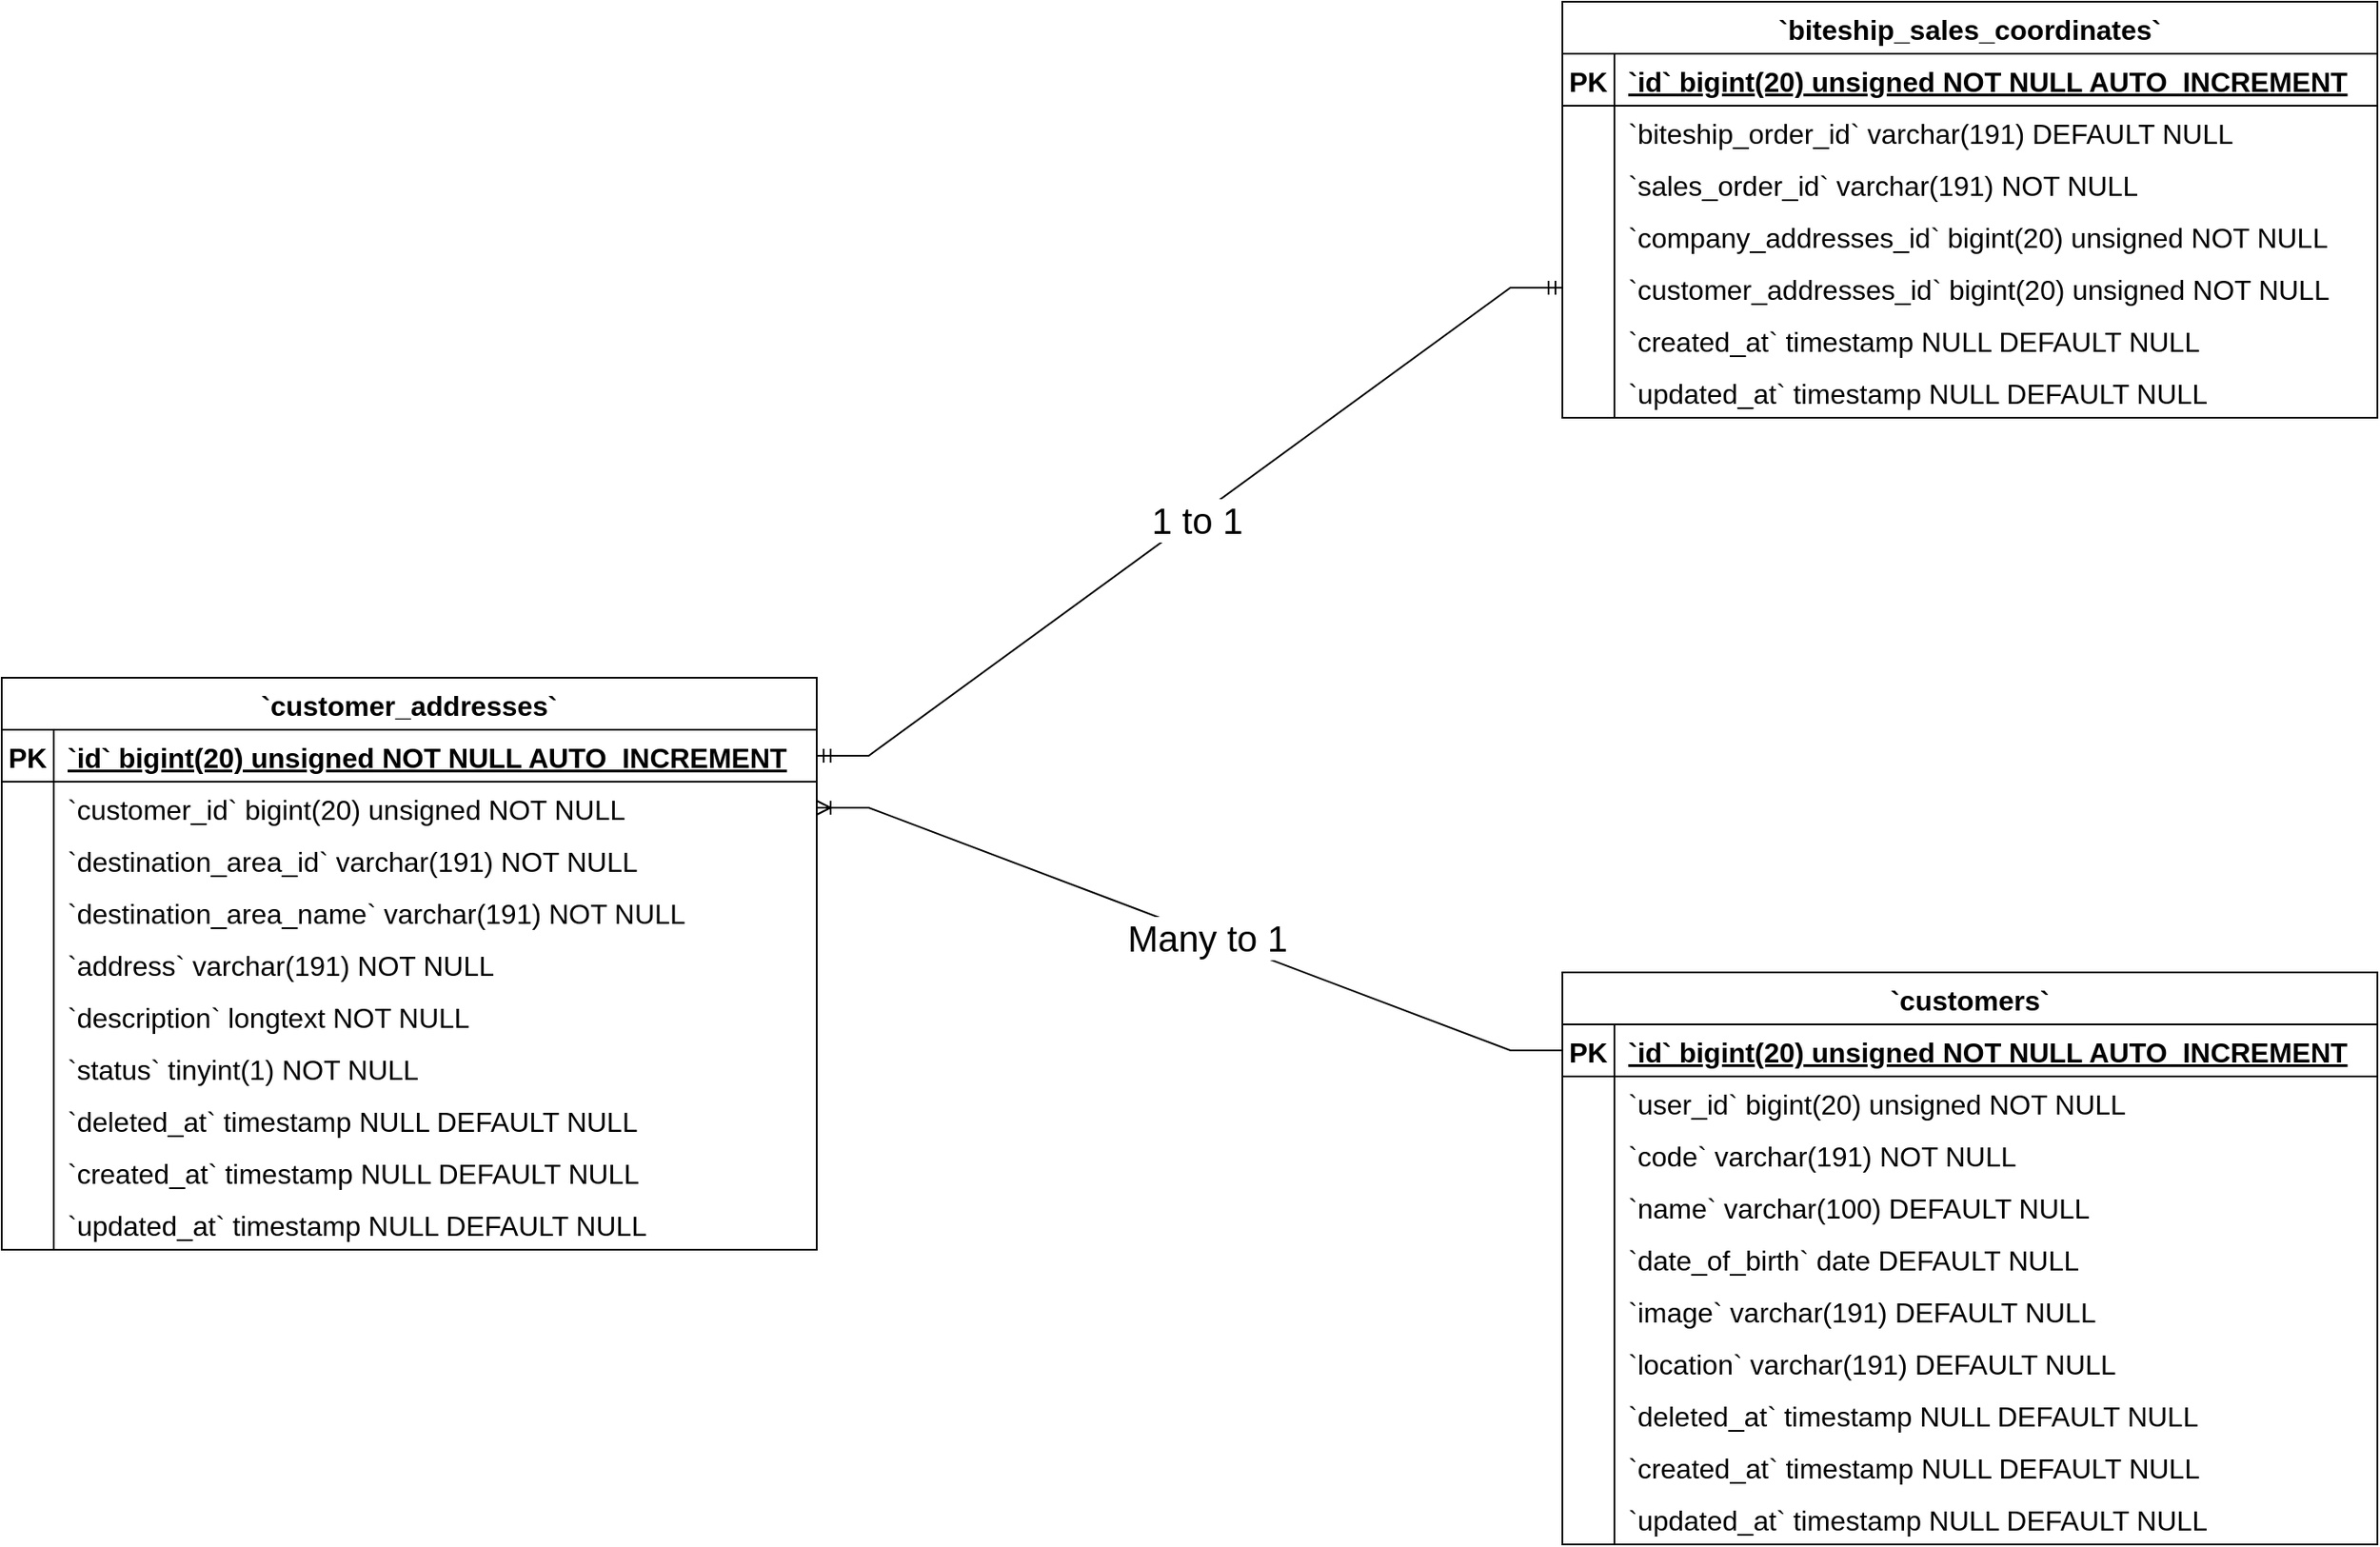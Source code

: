 <mxfile version="24.2.8" type="github">
  <diagram name="Page-1" id="22zRPMOEXX0iuUjGjvLW">
    <mxGraphModel dx="2173" dy="687" grid="1" gridSize="10" guides="1" tooltips="1" connect="1" arrows="1" fold="1" page="1" pageScale="1" pageWidth="850" pageHeight="1100" math="0" shadow="0">
      <root>
        <mxCell id="0" />
        <mxCell id="1" parent="0" />
        <mxCell id="0Cscgx9Dyn90iRoo5r6q-1" value="`customer_addresses`" style="shape=table;startSize=30;container=1;collapsible=1;childLayout=tableLayout;fixedRows=1;rowLines=0;fontStyle=1;align=center;resizeLast=1;fontSize=16;" parent="1" vertex="1">
          <mxGeometry x="-650" y="510" width="470" height="330" as="geometry" />
        </mxCell>
        <mxCell id="0Cscgx9Dyn90iRoo5r6q-2" value="" style="shape=tableRow;horizontal=0;startSize=0;swimlaneHead=0;swimlaneBody=0;fillColor=none;collapsible=0;dropTarget=0;points=[[0,0.5],[1,0.5]];portConstraint=eastwest;strokeColor=inherit;top=0;left=0;right=0;bottom=1;fontSize=16;" parent="0Cscgx9Dyn90iRoo5r6q-1" vertex="1">
          <mxGeometry y="30" width="470" height="30" as="geometry" />
        </mxCell>
        <mxCell id="0Cscgx9Dyn90iRoo5r6q-3" value="PK" style="shape=partialRectangle;overflow=hidden;connectable=0;fillColor=none;strokeColor=inherit;top=0;left=0;bottom=0;right=0;fontStyle=1;fontSize=16;" parent="0Cscgx9Dyn90iRoo5r6q-2" vertex="1">
          <mxGeometry width="30" height="30" as="geometry">
            <mxRectangle width="30" height="30" as="alternateBounds" />
          </mxGeometry>
        </mxCell>
        <mxCell id="0Cscgx9Dyn90iRoo5r6q-4" value="`id` bigint(20) unsigned NOT NULL AUTO_INCREMENT" style="shape=partialRectangle;overflow=hidden;connectable=0;fillColor=none;align=left;strokeColor=inherit;top=0;left=0;bottom=0;right=0;spacingLeft=6;fontStyle=5;fontSize=16;" parent="0Cscgx9Dyn90iRoo5r6q-2" vertex="1">
          <mxGeometry x="30" width="440" height="30" as="geometry">
            <mxRectangle width="440" height="30" as="alternateBounds" />
          </mxGeometry>
        </mxCell>
        <mxCell id="0Cscgx9Dyn90iRoo5r6q-5" value="" style="shape=tableRow;horizontal=0;startSize=0;swimlaneHead=0;swimlaneBody=0;fillColor=none;collapsible=0;dropTarget=0;points=[[0,0.5],[1,0.5]];portConstraint=eastwest;strokeColor=inherit;top=0;left=0;right=0;bottom=0;fontSize=16;" parent="0Cscgx9Dyn90iRoo5r6q-1" vertex="1">
          <mxGeometry y="60" width="470" height="30" as="geometry" />
        </mxCell>
        <mxCell id="0Cscgx9Dyn90iRoo5r6q-6" value="" style="shape=partialRectangle;overflow=hidden;connectable=0;fillColor=none;strokeColor=inherit;top=0;left=0;bottom=0;right=0;fontSize=16;" parent="0Cscgx9Dyn90iRoo5r6q-5" vertex="1">
          <mxGeometry width="30" height="30" as="geometry">
            <mxRectangle width="30" height="30" as="alternateBounds" />
          </mxGeometry>
        </mxCell>
        <mxCell id="0Cscgx9Dyn90iRoo5r6q-7" value="`customer_id` bigint(20) unsigned NOT NULL" style="shape=partialRectangle;overflow=hidden;connectable=0;fillColor=none;align=left;strokeColor=inherit;top=0;left=0;bottom=0;right=0;spacingLeft=6;fontSize=16;" parent="0Cscgx9Dyn90iRoo5r6q-5" vertex="1">
          <mxGeometry x="30" width="440" height="30" as="geometry">
            <mxRectangle width="440" height="30" as="alternateBounds" />
          </mxGeometry>
        </mxCell>
        <mxCell id="0Cscgx9Dyn90iRoo5r6q-8" value="" style="shape=tableRow;horizontal=0;startSize=0;swimlaneHead=0;swimlaneBody=0;fillColor=none;collapsible=0;dropTarget=0;points=[[0,0.5],[1,0.5]];portConstraint=eastwest;strokeColor=inherit;top=0;left=0;right=0;bottom=0;fontSize=16;" parent="0Cscgx9Dyn90iRoo5r6q-1" vertex="1">
          <mxGeometry y="90" width="470" height="30" as="geometry" />
        </mxCell>
        <mxCell id="0Cscgx9Dyn90iRoo5r6q-9" value="" style="shape=partialRectangle;overflow=hidden;connectable=0;fillColor=none;strokeColor=inherit;top=0;left=0;bottom=0;right=0;fontSize=16;" parent="0Cscgx9Dyn90iRoo5r6q-8" vertex="1">
          <mxGeometry width="30" height="30" as="geometry">
            <mxRectangle width="30" height="30" as="alternateBounds" />
          </mxGeometry>
        </mxCell>
        <mxCell id="0Cscgx9Dyn90iRoo5r6q-10" value="`destination_area_id` varchar(191) NOT NULL" style="shape=partialRectangle;overflow=hidden;connectable=0;fillColor=none;align=left;strokeColor=inherit;top=0;left=0;bottom=0;right=0;spacingLeft=6;fontSize=16;" parent="0Cscgx9Dyn90iRoo5r6q-8" vertex="1">
          <mxGeometry x="30" width="440" height="30" as="geometry">
            <mxRectangle width="440" height="30" as="alternateBounds" />
          </mxGeometry>
        </mxCell>
        <mxCell id="0Cscgx9Dyn90iRoo5r6q-11" value="" style="shape=tableRow;horizontal=0;startSize=0;swimlaneHead=0;swimlaneBody=0;fillColor=none;collapsible=0;dropTarget=0;points=[[0,0.5],[1,0.5]];portConstraint=eastwest;strokeColor=inherit;top=0;left=0;right=0;bottom=0;fontSize=16;" parent="0Cscgx9Dyn90iRoo5r6q-1" vertex="1">
          <mxGeometry y="120" width="470" height="30" as="geometry" />
        </mxCell>
        <mxCell id="0Cscgx9Dyn90iRoo5r6q-12" value="" style="shape=partialRectangle;overflow=hidden;connectable=0;fillColor=none;strokeColor=inherit;top=0;left=0;bottom=0;right=0;fontSize=16;" parent="0Cscgx9Dyn90iRoo5r6q-11" vertex="1">
          <mxGeometry width="30" height="30" as="geometry">
            <mxRectangle width="30" height="30" as="alternateBounds" />
          </mxGeometry>
        </mxCell>
        <mxCell id="0Cscgx9Dyn90iRoo5r6q-13" value="`destination_area_name` varchar(191) NOT NULL" style="shape=partialRectangle;overflow=hidden;connectable=0;fillColor=none;align=left;strokeColor=inherit;top=0;left=0;bottom=0;right=0;spacingLeft=6;fontSize=16;" parent="0Cscgx9Dyn90iRoo5r6q-11" vertex="1">
          <mxGeometry x="30" width="440" height="30" as="geometry">
            <mxRectangle width="440" height="30" as="alternateBounds" />
          </mxGeometry>
        </mxCell>
        <mxCell id="0Cscgx9Dyn90iRoo5r6q-14" value="" style="shape=tableRow;horizontal=0;startSize=0;swimlaneHead=0;swimlaneBody=0;fillColor=none;collapsible=0;dropTarget=0;points=[[0,0.5],[1,0.5]];portConstraint=eastwest;strokeColor=inherit;top=0;left=0;right=0;bottom=0;fontSize=16;" parent="0Cscgx9Dyn90iRoo5r6q-1" vertex="1">
          <mxGeometry y="150" width="470" height="30" as="geometry" />
        </mxCell>
        <mxCell id="0Cscgx9Dyn90iRoo5r6q-15" value="" style="shape=partialRectangle;overflow=hidden;connectable=0;fillColor=none;strokeColor=inherit;top=0;left=0;bottom=0;right=0;fontSize=16;" parent="0Cscgx9Dyn90iRoo5r6q-14" vertex="1">
          <mxGeometry width="30" height="30" as="geometry">
            <mxRectangle width="30" height="30" as="alternateBounds" />
          </mxGeometry>
        </mxCell>
        <mxCell id="0Cscgx9Dyn90iRoo5r6q-16" value="`address` varchar(191) NOT NULL" style="shape=partialRectangle;overflow=hidden;connectable=0;fillColor=none;align=left;strokeColor=inherit;top=0;left=0;bottom=0;right=0;spacingLeft=6;fontSize=16;" parent="0Cscgx9Dyn90iRoo5r6q-14" vertex="1">
          <mxGeometry x="30" width="440" height="30" as="geometry">
            <mxRectangle width="440" height="30" as="alternateBounds" />
          </mxGeometry>
        </mxCell>
        <mxCell id="0Cscgx9Dyn90iRoo5r6q-17" value="" style="shape=tableRow;horizontal=0;startSize=0;swimlaneHead=0;swimlaneBody=0;fillColor=none;collapsible=0;dropTarget=0;points=[[0,0.5],[1,0.5]];portConstraint=eastwest;strokeColor=inherit;top=0;left=0;right=0;bottom=0;fontSize=16;" parent="0Cscgx9Dyn90iRoo5r6q-1" vertex="1">
          <mxGeometry y="180" width="470" height="30" as="geometry" />
        </mxCell>
        <mxCell id="0Cscgx9Dyn90iRoo5r6q-18" value="" style="shape=partialRectangle;overflow=hidden;connectable=0;fillColor=none;strokeColor=inherit;top=0;left=0;bottom=0;right=0;fontSize=16;" parent="0Cscgx9Dyn90iRoo5r6q-17" vertex="1">
          <mxGeometry width="30" height="30" as="geometry">
            <mxRectangle width="30" height="30" as="alternateBounds" />
          </mxGeometry>
        </mxCell>
        <mxCell id="0Cscgx9Dyn90iRoo5r6q-19" value="`description` longtext NOT NULL" style="shape=partialRectangle;overflow=hidden;connectable=0;fillColor=none;align=left;strokeColor=inherit;top=0;left=0;bottom=0;right=0;spacingLeft=6;fontSize=16;" parent="0Cscgx9Dyn90iRoo5r6q-17" vertex="1">
          <mxGeometry x="30" width="440" height="30" as="geometry">
            <mxRectangle width="440" height="30" as="alternateBounds" />
          </mxGeometry>
        </mxCell>
        <mxCell id="0Cscgx9Dyn90iRoo5r6q-20" value="" style="shape=tableRow;horizontal=0;startSize=0;swimlaneHead=0;swimlaneBody=0;fillColor=none;collapsible=0;dropTarget=0;points=[[0,0.5],[1,0.5]];portConstraint=eastwest;strokeColor=inherit;top=0;left=0;right=0;bottom=0;fontSize=16;" parent="0Cscgx9Dyn90iRoo5r6q-1" vertex="1">
          <mxGeometry y="210" width="470" height="30" as="geometry" />
        </mxCell>
        <mxCell id="0Cscgx9Dyn90iRoo5r6q-21" value="" style="shape=partialRectangle;overflow=hidden;connectable=0;fillColor=none;strokeColor=inherit;top=0;left=0;bottom=0;right=0;fontSize=16;" parent="0Cscgx9Dyn90iRoo5r6q-20" vertex="1">
          <mxGeometry width="30" height="30" as="geometry">
            <mxRectangle width="30" height="30" as="alternateBounds" />
          </mxGeometry>
        </mxCell>
        <mxCell id="0Cscgx9Dyn90iRoo5r6q-22" value="`status` tinyint(1) NOT NULL" style="shape=partialRectangle;overflow=hidden;connectable=0;fillColor=none;align=left;strokeColor=inherit;top=0;left=0;bottom=0;right=0;spacingLeft=6;fontSize=16;" parent="0Cscgx9Dyn90iRoo5r6q-20" vertex="1">
          <mxGeometry x="30" width="440" height="30" as="geometry">
            <mxRectangle width="440" height="30" as="alternateBounds" />
          </mxGeometry>
        </mxCell>
        <mxCell id="0Cscgx9Dyn90iRoo5r6q-23" value="" style="shape=tableRow;horizontal=0;startSize=0;swimlaneHead=0;swimlaneBody=0;fillColor=none;collapsible=0;dropTarget=0;points=[[0,0.5],[1,0.5]];portConstraint=eastwest;strokeColor=inherit;top=0;left=0;right=0;bottom=0;fontSize=16;" parent="0Cscgx9Dyn90iRoo5r6q-1" vertex="1">
          <mxGeometry y="240" width="470" height="30" as="geometry" />
        </mxCell>
        <mxCell id="0Cscgx9Dyn90iRoo5r6q-24" value="" style="shape=partialRectangle;overflow=hidden;connectable=0;fillColor=none;strokeColor=inherit;top=0;left=0;bottom=0;right=0;fontSize=16;" parent="0Cscgx9Dyn90iRoo5r6q-23" vertex="1">
          <mxGeometry width="30" height="30" as="geometry">
            <mxRectangle width="30" height="30" as="alternateBounds" />
          </mxGeometry>
        </mxCell>
        <mxCell id="0Cscgx9Dyn90iRoo5r6q-25" value="`deleted_at` timestamp NULL DEFAULT NULL" style="shape=partialRectangle;overflow=hidden;connectable=0;fillColor=none;align=left;strokeColor=inherit;top=0;left=0;bottom=0;right=0;spacingLeft=6;fontSize=16;" parent="0Cscgx9Dyn90iRoo5r6q-23" vertex="1">
          <mxGeometry x="30" width="440" height="30" as="geometry">
            <mxRectangle width="440" height="30" as="alternateBounds" />
          </mxGeometry>
        </mxCell>
        <mxCell id="0Cscgx9Dyn90iRoo5r6q-26" value="" style="shape=tableRow;horizontal=0;startSize=0;swimlaneHead=0;swimlaneBody=0;fillColor=none;collapsible=0;dropTarget=0;points=[[0,0.5],[1,0.5]];portConstraint=eastwest;strokeColor=inherit;top=0;left=0;right=0;bottom=0;fontSize=16;" parent="0Cscgx9Dyn90iRoo5r6q-1" vertex="1">
          <mxGeometry y="270" width="470" height="30" as="geometry" />
        </mxCell>
        <mxCell id="0Cscgx9Dyn90iRoo5r6q-27" value="" style="shape=partialRectangle;overflow=hidden;connectable=0;fillColor=none;strokeColor=inherit;top=0;left=0;bottom=0;right=0;fontSize=16;" parent="0Cscgx9Dyn90iRoo5r6q-26" vertex="1">
          <mxGeometry width="30" height="30" as="geometry">
            <mxRectangle width="30" height="30" as="alternateBounds" />
          </mxGeometry>
        </mxCell>
        <mxCell id="0Cscgx9Dyn90iRoo5r6q-28" value="`created_at` timestamp NULL DEFAULT NULL" style="shape=partialRectangle;overflow=hidden;connectable=0;fillColor=none;align=left;strokeColor=inherit;top=0;left=0;bottom=0;right=0;spacingLeft=6;fontSize=16;" parent="0Cscgx9Dyn90iRoo5r6q-26" vertex="1">
          <mxGeometry x="30" width="440" height="30" as="geometry">
            <mxRectangle width="440" height="30" as="alternateBounds" />
          </mxGeometry>
        </mxCell>
        <mxCell id="0Cscgx9Dyn90iRoo5r6q-29" value="" style="shape=tableRow;horizontal=0;startSize=0;swimlaneHead=0;swimlaneBody=0;fillColor=none;collapsible=0;dropTarget=0;points=[[0,0.5],[1,0.5]];portConstraint=eastwest;strokeColor=inherit;top=0;left=0;right=0;bottom=0;fontSize=16;" parent="0Cscgx9Dyn90iRoo5r6q-1" vertex="1">
          <mxGeometry y="300" width="470" height="30" as="geometry" />
        </mxCell>
        <mxCell id="0Cscgx9Dyn90iRoo5r6q-30" value="" style="shape=partialRectangle;overflow=hidden;connectable=0;fillColor=none;strokeColor=inherit;top=0;left=0;bottom=0;right=0;fontSize=16;" parent="0Cscgx9Dyn90iRoo5r6q-29" vertex="1">
          <mxGeometry width="30" height="30" as="geometry">
            <mxRectangle width="30" height="30" as="alternateBounds" />
          </mxGeometry>
        </mxCell>
        <mxCell id="0Cscgx9Dyn90iRoo5r6q-31" value="`updated_at` timestamp NULL DEFAULT NULL" style="shape=partialRectangle;overflow=hidden;connectable=0;fillColor=none;align=left;strokeColor=inherit;top=0;left=0;bottom=0;right=0;spacingLeft=6;fontSize=16;" parent="0Cscgx9Dyn90iRoo5r6q-29" vertex="1">
          <mxGeometry x="30" width="440" height="30" as="geometry">
            <mxRectangle width="440" height="30" as="alternateBounds" />
          </mxGeometry>
        </mxCell>
        <mxCell id="0Cscgx9Dyn90iRoo5r6q-38" value="`customers`" style="shape=table;startSize=30;container=1;collapsible=1;childLayout=tableLayout;fixedRows=1;rowLines=0;fontStyle=1;align=center;resizeLast=1;fontSize=16;" parent="1" vertex="1">
          <mxGeometry x="250" y="680" width="470" height="330" as="geometry" />
        </mxCell>
        <mxCell id="0Cscgx9Dyn90iRoo5r6q-39" value="" style="shape=tableRow;horizontal=0;startSize=0;swimlaneHead=0;swimlaneBody=0;fillColor=none;collapsible=0;dropTarget=0;points=[[0,0.5],[1,0.5]];portConstraint=eastwest;strokeColor=inherit;top=0;left=0;right=0;bottom=1;fontSize=16;" parent="0Cscgx9Dyn90iRoo5r6q-38" vertex="1">
          <mxGeometry y="30" width="470" height="30" as="geometry" />
        </mxCell>
        <mxCell id="0Cscgx9Dyn90iRoo5r6q-40" value="PK" style="shape=partialRectangle;overflow=hidden;connectable=0;fillColor=none;strokeColor=inherit;top=0;left=0;bottom=0;right=0;fontStyle=1;fontSize=16;" parent="0Cscgx9Dyn90iRoo5r6q-39" vertex="1">
          <mxGeometry width="30" height="30" as="geometry">
            <mxRectangle width="30" height="30" as="alternateBounds" />
          </mxGeometry>
        </mxCell>
        <mxCell id="0Cscgx9Dyn90iRoo5r6q-41" value="`id` bigint(20) unsigned NOT NULL AUTO_INCREMENT" style="shape=partialRectangle;overflow=hidden;connectable=0;fillColor=none;align=left;strokeColor=inherit;top=0;left=0;bottom=0;right=0;spacingLeft=6;fontStyle=5;fontSize=16;" parent="0Cscgx9Dyn90iRoo5r6q-39" vertex="1">
          <mxGeometry x="30" width="440" height="30" as="geometry">
            <mxRectangle width="440" height="30" as="alternateBounds" />
          </mxGeometry>
        </mxCell>
        <mxCell id="0Cscgx9Dyn90iRoo5r6q-42" value="" style="shape=tableRow;horizontal=0;startSize=0;swimlaneHead=0;swimlaneBody=0;fillColor=none;collapsible=0;dropTarget=0;points=[[0,0.5],[1,0.5]];portConstraint=eastwest;strokeColor=inherit;top=0;left=0;right=0;bottom=0;fontSize=16;" parent="0Cscgx9Dyn90iRoo5r6q-38" vertex="1">
          <mxGeometry y="60" width="470" height="30" as="geometry" />
        </mxCell>
        <mxCell id="0Cscgx9Dyn90iRoo5r6q-43" value="" style="shape=partialRectangle;overflow=hidden;connectable=0;fillColor=none;strokeColor=inherit;top=0;left=0;bottom=0;right=0;fontSize=16;" parent="0Cscgx9Dyn90iRoo5r6q-42" vertex="1">
          <mxGeometry width="30" height="30" as="geometry">
            <mxRectangle width="30" height="30" as="alternateBounds" />
          </mxGeometry>
        </mxCell>
        <mxCell id="0Cscgx9Dyn90iRoo5r6q-44" value="`user_id` bigint(20) unsigned NOT NULL" style="shape=partialRectangle;overflow=hidden;connectable=0;fillColor=none;align=left;strokeColor=inherit;top=0;left=0;bottom=0;right=0;spacingLeft=6;fontSize=16;" parent="0Cscgx9Dyn90iRoo5r6q-42" vertex="1">
          <mxGeometry x="30" width="440" height="30" as="geometry">
            <mxRectangle width="440" height="30" as="alternateBounds" />
          </mxGeometry>
        </mxCell>
        <mxCell id="0Cscgx9Dyn90iRoo5r6q-45" value="" style="shape=tableRow;horizontal=0;startSize=0;swimlaneHead=0;swimlaneBody=0;fillColor=none;collapsible=0;dropTarget=0;points=[[0,0.5],[1,0.5]];portConstraint=eastwest;strokeColor=inherit;top=0;left=0;right=0;bottom=0;fontSize=16;" parent="0Cscgx9Dyn90iRoo5r6q-38" vertex="1">
          <mxGeometry y="90" width="470" height="30" as="geometry" />
        </mxCell>
        <mxCell id="0Cscgx9Dyn90iRoo5r6q-46" value="" style="shape=partialRectangle;overflow=hidden;connectable=0;fillColor=none;strokeColor=inherit;top=0;left=0;bottom=0;right=0;fontSize=16;" parent="0Cscgx9Dyn90iRoo5r6q-45" vertex="1">
          <mxGeometry width="30" height="30" as="geometry">
            <mxRectangle width="30" height="30" as="alternateBounds" />
          </mxGeometry>
        </mxCell>
        <mxCell id="0Cscgx9Dyn90iRoo5r6q-47" value="`code` varchar(191) NOT NULL" style="shape=partialRectangle;overflow=hidden;connectable=0;fillColor=none;align=left;strokeColor=inherit;top=0;left=0;bottom=0;right=0;spacingLeft=6;fontSize=16;" parent="0Cscgx9Dyn90iRoo5r6q-45" vertex="1">
          <mxGeometry x="30" width="440" height="30" as="geometry">
            <mxRectangle width="440" height="30" as="alternateBounds" />
          </mxGeometry>
        </mxCell>
        <mxCell id="0Cscgx9Dyn90iRoo5r6q-48" value="" style="shape=tableRow;horizontal=0;startSize=0;swimlaneHead=0;swimlaneBody=0;fillColor=none;collapsible=0;dropTarget=0;points=[[0,0.5],[1,0.5]];portConstraint=eastwest;strokeColor=inherit;top=0;left=0;right=0;bottom=0;fontSize=16;" parent="0Cscgx9Dyn90iRoo5r6q-38" vertex="1">
          <mxGeometry y="120" width="470" height="30" as="geometry" />
        </mxCell>
        <mxCell id="0Cscgx9Dyn90iRoo5r6q-49" value="" style="shape=partialRectangle;overflow=hidden;connectable=0;fillColor=none;strokeColor=inherit;top=0;left=0;bottom=0;right=0;fontSize=16;" parent="0Cscgx9Dyn90iRoo5r6q-48" vertex="1">
          <mxGeometry width="30" height="30" as="geometry">
            <mxRectangle width="30" height="30" as="alternateBounds" />
          </mxGeometry>
        </mxCell>
        <mxCell id="0Cscgx9Dyn90iRoo5r6q-50" value="`name` varchar(100) DEFAULT NULL" style="shape=partialRectangle;overflow=hidden;connectable=0;fillColor=none;align=left;strokeColor=inherit;top=0;left=0;bottom=0;right=0;spacingLeft=6;fontSize=16;" parent="0Cscgx9Dyn90iRoo5r6q-48" vertex="1">
          <mxGeometry x="30" width="440" height="30" as="geometry">
            <mxRectangle width="440" height="30" as="alternateBounds" />
          </mxGeometry>
        </mxCell>
        <mxCell id="0Cscgx9Dyn90iRoo5r6q-51" value="" style="shape=tableRow;horizontal=0;startSize=0;swimlaneHead=0;swimlaneBody=0;fillColor=none;collapsible=0;dropTarget=0;points=[[0,0.5],[1,0.5]];portConstraint=eastwest;strokeColor=inherit;top=0;left=0;right=0;bottom=0;fontSize=16;" parent="0Cscgx9Dyn90iRoo5r6q-38" vertex="1">
          <mxGeometry y="150" width="470" height="30" as="geometry" />
        </mxCell>
        <mxCell id="0Cscgx9Dyn90iRoo5r6q-52" value="" style="shape=partialRectangle;overflow=hidden;connectable=0;fillColor=none;strokeColor=inherit;top=0;left=0;bottom=0;right=0;fontSize=16;" parent="0Cscgx9Dyn90iRoo5r6q-51" vertex="1">
          <mxGeometry width="30" height="30" as="geometry">
            <mxRectangle width="30" height="30" as="alternateBounds" />
          </mxGeometry>
        </mxCell>
        <mxCell id="0Cscgx9Dyn90iRoo5r6q-53" value="`date_of_birth` date DEFAULT NULL" style="shape=partialRectangle;overflow=hidden;connectable=0;fillColor=none;align=left;strokeColor=inherit;top=0;left=0;bottom=0;right=0;spacingLeft=6;fontSize=16;" parent="0Cscgx9Dyn90iRoo5r6q-51" vertex="1">
          <mxGeometry x="30" width="440" height="30" as="geometry">
            <mxRectangle width="440" height="30" as="alternateBounds" />
          </mxGeometry>
        </mxCell>
        <mxCell id="0Cscgx9Dyn90iRoo5r6q-54" value="" style="shape=tableRow;horizontal=0;startSize=0;swimlaneHead=0;swimlaneBody=0;fillColor=none;collapsible=0;dropTarget=0;points=[[0,0.5],[1,0.5]];portConstraint=eastwest;strokeColor=inherit;top=0;left=0;right=0;bottom=0;fontSize=16;" parent="0Cscgx9Dyn90iRoo5r6q-38" vertex="1">
          <mxGeometry y="180" width="470" height="30" as="geometry" />
        </mxCell>
        <mxCell id="0Cscgx9Dyn90iRoo5r6q-55" value="" style="shape=partialRectangle;overflow=hidden;connectable=0;fillColor=none;strokeColor=inherit;top=0;left=0;bottom=0;right=0;fontSize=16;" parent="0Cscgx9Dyn90iRoo5r6q-54" vertex="1">
          <mxGeometry width="30" height="30" as="geometry">
            <mxRectangle width="30" height="30" as="alternateBounds" />
          </mxGeometry>
        </mxCell>
        <mxCell id="0Cscgx9Dyn90iRoo5r6q-56" value="`image` varchar(191) DEFAULT NULL" style="shape=partialRectangle;overflow=hidden;connectable=0;fillColor=none;align=left;strokeColor=inherit;top=0;left=0;bottom=0;right=0;spacingLeft=6;fontSize=16;" parent="0Cscgx9Dyn90iRoo5r6q-54" vertex="1">
          <mxGeometry x="30" width="440" height="30" as="geometry">
            <mxRectangle width="440" height="30" as="alternateBounds" />
          </mxGeometry>
        </mxCell>
        <mxCell id="0Cscgx9Dyn90iRoo5r6q-57" value="" style="shape=tableRow;horizontal=0;startSize=0;swimlaneHead=0;swimlaneBody=0;fillColor=none;collapsible=0;dropTarget=0;points=[[0,0.5],[1,0.5]];portConstraint=eastwest;strokeColor=inherit;top=0;left=0;right=0;bottom=0;fontSize=16;" parent="0Cscgx9Dyn90iRoo5r6q-38" vertex="1">
          <mxGeometry y="210" width="470" height="30" as="geometry" />
        </mxCell>
        <mxCell id="0Cscgx9Dyn90iRoo5r6q-58" value="" style="shape=partialRectangle;overflow=hidden;connectable=0;fillColor=none;strokeColor=inherit;top=0;left=0;bottom=0;right=0;fontSize=16;" parent="0Cscgx9Dyn90iRoo5r6q-57" vertex="1">
          <mxGeometry width="30" height="30" as="geometry">
            <mxRectangle width="30" height="30" as="alternateBounds" />
          </mxGeometry>
        </mxCell>
        <mxCell id="0Cscgx9Dyn90iRoo5r6q-59" value="`location` varchar(191) DEFAULT NULL" style="shape=partialRectangle;overflow=hidden;connectable=0;fillColor=none;align=left;strokeColor=inherit;top=0;left=0;bottom=0;right=0;spacingLeft=6;fontSize=16;" parent="0Cscgx9Dyn90iRoo5r6q-57" vertex="1">
          <mxGeometry x="30" width="440" height="30" as="geometry">
            <mxRectangle width="440" height="30" as="alternateBounds" />
          </mxGeometry>
        </mxCell>
        <mxCell id="0Cscgx9Dyn90iRoo5r6q-60" value="" style="shape=tableRow;horizontal=0;startSize=0;swimlaneHead=0;swimlaneBody=0;fillColor=none;collapsible=0;dropTarget=0;points=[[0,0.5],[1,0.5]];portConstraint=eastwest;strokeColor=inherit;top=0;left=0;right=0;bottom=0;fontSize=16;" parent="0Cscgx9Dyn90iRoo5r6q-38" vertex="1">
          <mxGeometry y="240" width="470" height="30" as="geometry" />
        </mxCell>
        <mxCell id="0Cscgx9Dyn90iRoo5r6q-61" value="" style="shape=partialRectangle;overflow=hidden;connectable=0;fillColor=none;strokeColor=inherit;top=0;left=0;bottom=0;right=0;fontSize=16;" parent="0Cscgx9Dyn90iRoo5r6q-60" vertex="1">
          <mxGeometry width="30" height="30" as="geometry">
            <mxRectangle width="30" height="30" as="alternateBounds" />
          </mxGeometry>
        </mxCell>
        <mxCell id="0Cscgx9Dyn90iRoo5r6q-62" value="`deleted_at` timestamp NULL DEFAULT NULL" style="shape=partialRectangle;overflow=hidden;connectable=0;fillColor=none;align=left;strokeColor=inherit;top=0;left=0;bottom=0;right=0;spacingLeft=6;fontSize=16;" parent="0Cscgx9Dyn90iRoo5r6q-60" vertex="1">
          <mxGeometry x="30" width="440" height="30" as="geometry">
            <mxRectangle width="440" height="30" as="alternateBounds" />
          </mxGeometry>
        </mxCell>
        <mxCell id="0Cscgx9Dyn90iRoo5r6q-63" value="" style="shape=tableRow;horizontal=0;startSize=0;swimlaneHead=0;swimlaneBody=0;fillColor=none;collapsible=0;dropTarget=0;points=[[0,0.5],[1,0.5]];portConstraint=eastwest;strokeColor=inherit;top=0;left=0;right=0;bottom=0;fontSize=16;" parent="0Cscgx9Dyn90iRoo5r6q-38" vertex="1">
          <mxGeometry y="270" width="470" height="30" as="geometry" />
        </mxCell>
        <mxCell id="0Cscgx9Dyn90iRoo5r6q-64" value="" style="shape=partialRectangle;overflow=hidden;connectable=0;fillColor=none;strokeColor=inherit;top=0;left=0;bottom=0;right=0;fontSize=16;" parent="0Cscgx9Dyn90iRoo5r6q-63" vertex="1">
          <mxGeometry width="30" height="30" as="geometry">
            <mxRectangle width="30" height="30" as="alternateBounds" />
          </mxGeometry>
        </mxCell>
        <mxCell id="0Cscgx9Dyn90iRoo5r6q-65" value="`created_at` timestamp NULL DEFAULT NULL" style="shape=partialRectangle;overflow=hidden;connectable=0;fillColor=none;align=left;strokeColor=inherit;top=0;left=0;bottom=0;right=0;spacingLeft=6;fontSize=16;" parent="0Cscgx9Dyn90iRoo5r6q-63" vertex="1">
          <mxGeometry x="30" width="440" height="30" as="geometry">
            <mxRectangle width="440" height="30" as="alternateBounds" />
          </mxGeometry>
        </mxCell>
        <mxCell id="0Cscgx9Dyn90iRoo5r6q-66" value="" style="shape=tableRow;horizontal=0;startSize=0;swimlaneHead=0;swimlaneBody=0;fillColor=none;collapsible=0;dropTarget=0;points=[[0,0.5],[1,0.5]];portConstraint=eastwest;strokeColor=inherit;top=0;left=0;right=0;bottom=0;fontSize=16;" parent="0Cscgx9Dyn90iRoo5r6q-38" vertex="1">
          <mxGeometry y="300" width="470" height="30" as="geometry" />
        </mxCell>
        <mxCell id="0Cscgx9Dyn90iRoo5r6q-67" value="" style="shape=partialRectangle;overflow=hidden;connectable=0;fillColor=none;strokeColor=inherit;top=0;left=0;bottom=0;right=0;fontSize=16;" parent="0Cscgx9Dyn90iRoo5r6q-66" vertex="1">
          <mxGeometry width="30" height="30" as="geometry">
            <mxRectangle width="30" height="30" as="alternateBounds" />
          </mxGeometry>
        </mxCell>
        <mxCell id="0Cscgx9Dyn90iRoo5r6q-68" value="`updated_at` timestamp NULL DEFAULT NULL" style="shape=partialRectangle;overflow=hidden;connectable=0;fillColor=none;align=left;strokeColor=inherit;top=0;left=0;bottom=0;right=0;spacingLeft=6;fontSize=16;" parent="0Cscgx9Dyn90iRoo5r6q-66" vertex="1">
          <mxGeometry x="30" width="440" height="30" as="geometry">
            <mxRectangle width="440" height="30" as="alternateBounds" />
          </mxGeometry>
        </mxCell>
        <mxCell id="0Cscgx9Dyn90iRoo5r6q-78" value="`biteship_sales_coordinates`" style="shape=table;startSize=30;container=1;collapsible=1;childLayout=tableLayout;fixedRows=1;rowLines=0;fontStyle=1;align=center;resizeLast=1;fontSize=16;" parent="1" vertex="1">
          <mxGeometry x="250" y="120" width="470" height="240" as="geometry" />
        </mxCell>
        <mxCell id="0Cscgx9Dyn90iRoo5r6q-79" value="" style="shape=tableRow;horizontal=0;startSize=0;swimlaneHead=0;swimlaneBody=0;fillColor=none;collapsible=0;dropTarget=0;points=[[0,0.5],[1,0.5]];portConstraint=eastwest;strokeColor=inherit;top=0;left=0;right=0;bottom=1;fontSize=16;" parent="0Cscgx9Dyn90iRoo5r6q-78" vertex="1">
          <mxGeometry y="30" width="470" height="30" as="geometry" />
        </mxCell>
        <mxCell id="0Cscgx9Dyn90iRoo5r6q-80" value="PK" style="shape=partialRectangle;overflow=hidden;connectable=0;fillColor=none;strokeColor=inherit;top=0;left=0;bottom=0;right=0;fontStyle=1;fontSize=16;" parent="0Cscgx9Dyn90iRoo5r6q-79" vertex="1">
          <mxGeometry width="30" height="30" as="geometry">
            <mxRectangle width="30" height="30" as="alternateBounds" />
          </mxGeometry>
        </mxCell>
        <mxCell id="0Cscgx9Dyn90iRoo5r6q-81" value="`id` bigint(20) unsigned NOT NULL AUTO_INCREMENT" style="shape=partialRectangle;overflow=hidden;connectable=0;fillColor=none;align=left;strokeColor=inherit;top=0;left=0;bottom=0;right=0;spacingLeft=6;fontStyle=5;fontSize=16;" parent="0Cscgx9Dyn90iRoo5r6q-79" vertex="1">
          <mxGeometry x="30" width="440" height="30" as="geometry">
            <mxRectangle width="440" height="30" as="alternateBounds" />
          </mxGeometry>
        </mxCell>
        <mxCell id="0Cscgx9Dyn90iRoo5r6q-82" value="" style="shape=tableRow;horizontal=0;startSize=0;swimlaneHead=0;swimlaneBody=0;fillColor=none;collapsible=0;dropTarget=0;points=[[0,0.5],[1,0.5]];portConstraint=eastwest;strokeColor=inherit;top=0;left=0;right=0;bottom=0;fontSize=16;" parent="0Cscgx9Dyn90iRoo5r6q-78" vertex="1">
          <mxGeometry y="60" width="470" height="30" as="geometry" />
        </mxCell>
        <mxCell id="0Cscgx9Dyn90iRoo5r6q-83" value="" style="shape=partialRectangle;overflow=hidden;connectable=0;fillColor=none;strokeColor=inherit;top=0;left=0;bottom=0;right=0;fontSize=16;" parent="0Cscgx9Dyn90iRoo5r6q-82" vertex="1">
          <mxGeometry width="30" height="30" as="geometry">
            <mxRectangle width="30" height="30" as="alternateBounds" />
          </mxGeometry>
        </mxCell>
        <mxCell id="0Cscgx9Dyn90iRoo5r6q-84" value="`biteship_order_id` varchar(191) DEFAULT NULL" style="shape=partialRectangle;overflow=hidden;connectable=0;fillColor=none;align=left;strokeColor=inherit;top=0;left=0;bottom=0;right=0;spacingLeft=6;fontSize=16;" parent="0Cscgx9Dyn90iRoo5r6q-82" vertex="1">
          <mxGeometry x="30" width="440" height="30" as="geometry">
            <mxRectangle width="440" height="30" as="alternateBounds" />
          </mxGeometry>
        </mxCell>
        <mxCell id="0Cscgx9Dyn90iRoo5r6q-85" value="" style="shape=tableRow;horizontal=0;startSize=0;swimlaneHead=0;swimlaneBody=0;fillColor=none;collapsible=0;dropTarget=0;points=[[0,0.5],[1,0.5]];portConstraint=eastwest;strokeColor=inherit;top=0;left=0;right=0;bottom=0;fontSize=16;" parent="0Cscgx9Dyn90iRoo5r6q-78" vertex="1">
          <mxGeometry y="90" width="470" height="30" as="geometry" />
        </mxCell>
        <mxCell id="0Cscgx9Dyn90iRoo5r6q-86" value="" style="shape=partialRectangle;overflow=hidden;connectable=0;fillColor=none;strokeColor=inherit;top=0;left=0;bottom=0;right=0;fontSize=16;" parent="0Cscgx9Dyn90iRoo5r6q-85" vertex="1">
          <mxGeometry width="30" height="30" as="geometry">
            <mxRectangle width="30" height="30" as="alternateBounds" />
          </mxGeometry>
        </mxCell>
        <mxCell id="0Cscgx9Dyn90iRoo5r6q-87" value="`sales_order_id` varchar(191) NOT NULL" style="shape=partialRectangle;overflow=hidden;connectable=0;fillColor=none;align=left;strokeColor=inherit;top=0;left=0;bottom=0;right=0;spacingLeft=6;fontSize=16;" parent="0Cscgx9Dyn90iRoo5r6q-85" vertex="1">
          <mxGeometry x="30" width="440" height="30" as="geometry">
            <mxRectangle width="440" height="30" as="alternateBounds" />
          </mxGeometry>
        </mxCell>
        <mxCell id="0Cscgx9Dyn90iRoo5r6q-88" value="" style="shape=tableRow;horizontal=0;startSize=0;swimlaneHead=0;swimlaneBody=0;fillColor=none;collapsible=0;dropTarget=0;points=[[0,0.5],[1,0.5]];portConstraint=eastwest;strokeColor=inherit;top=0;left=0;right=0;bottom=0;fontSize=16;" parent="0Cscgx9Dyn90iRoo5r6q-78" vertex="1">
          <mxGeometry y="120" width="470" height="30" as="geometry" />
        </mxCell>
        <mxCell id="0Cscgx9Dyn90iRoo5r6q-89" value="" style="shape=partialRectangle;overflow=hidden;connectable=0;fillColor=none;strokeColor=inherit;top=0;left=0;bottom=0;right=0;fontSize=16;" parent="0Cscgx9Dyn90iRoo5r6q-88" vertex="1">
          <mxGeometry width="30" height="30" as="geometry">
            <mxRectangle width="30" height="30" as="alternateBounds" />
          </mxGeometry>
        </mxCell>
        <mxCell id="0Cscgx9Dyn90iRoo5r6q-90" value="`company_addresses_id` bigint(20) unsigned NOT NULL" style="shape=partialRectangle;overflow=hidden;connectable=0;fillColor=none;align=left;strokeColor=inherit;top=0;left=0;bottom=0;right=0;spacingLeft=6;fontSize=16;" parent="0Cscgx9Dyn90iRoo5r6q-88" vertex="1">
          <mxGeometry x="30" width="440" height="30" as="geometry">
            <mxRectangle width="440" height="30" as="alternateBounds" />
          </mxGeometry>
        </mxCell>
        <mxCell id="0Cscgx9Dyn90iRoo5r6q-91" value="" style="shape=tableRow;horizontal=0;startSize=0;swimlaneHead=0;swimlaneBody=0;fillColor=none;collapsible=0;dropTarget=0;points=[[0,0.5],[1,0.5]];portConstraint=eastwest;strokeColor=inherit;top=0;left=0;right=0;bottom=0;fontSize=16;" parent="0Cscgx9Dyn90iRoo5r6q-78" vertex="1">
          <mxGeometry y="150" width="470" height="30" as="geometry" />
        </mxCell>
        <mxCell id="0Cscgx9Dyn90iRoo5r6q-92" value="" style="shape=partialRectangle;overflow=hidden;connectable=0;fillColor=none;strokeColor=inherit;top=0;left=0;bottom=0;right=0;fontSize=16;" parent="0Cscgx9Dyn90iRoo5r6q-91" vertex="1">
          <mxGeometry width="30" height="30" as="geometry">
            <mxRectangle width="30" height="30" as="alternateBounds" />
          </mxGeometry>
        </mxCell>
        <mxCell id="0Cscgx9Dyn90iRoo5r6q-93" value="`customer_addresses_id` bigint(20) unsigned NOT NULL" style="shape=partialRectangle;overflow=hidden;connectable=0;fillColor=none;align=left;strokeColor=inherit;top=0;left=0;bottom=0;right=0;spacingLeft=6;fontSize=16;" parent="0Cscgx9Dyn90iRoo5r6q-91" vertex="1">
          <mxGeometry x="30" width="440" height="30" as="geometry">
            <mxRectangle width="440" height="30" as="alternateBounds" />
          </mxGeometry>
        </mxCell>
        <mxCell id="0Cscgx9Dyn90iRoo5r6q-94" value="" style="shape=tableRow;horizontal=0;startSize=0;swimlaneHead=0;swimlaneBody=0;fillColor=none;collapsible=0;dropTarget=0;points=[[0,0.5],[1,0.5]];portConstraint=eastwest;strokeColor=inherit;top=0;left=0;right=0;bottom=0;fontSize=16;" parent="0Cscgx9Dyn90iRoo5r6q-78" vertex="1">
          <mxGeometry y="180" width="470" height="30" as="geometry" />
        </mxCell>
        <mxCell id="0Cscgx9Dyn90iRoo5r6q-95" value="" style="shape=partialRectangle;overflow=hidden;connectable=0;fillColor=none;strokeColor=inherit;top=0;left=0;bottom=0;right=0;fontSize=16;" parent="0Cscgx9Dyn90iRoo5r6q-94" vertex="1">
          <mxGeometry width="30" height="30" as="geometry">
            <mxRectangle width="30" height="30" as="alternateBounds" />
          </mxGeometry>
        </mxCell>
        <mxCell id="0Cscgx9Dyn90iRoo5r6q-96" value="`created_at` timestamp NULL DEFAULT NULL" style="shape=partialRectangle;overflow=hidden;connectable=0;fillColor=none;align=left;strokeColor=inherit;top=0;left=0;bottom=0;right=0;spacingLeft=6;fontSize=16;" parent="0Cscgx9Dyn90iRoo5r6q-94" vertex="1">
          <mxGeometry x="30" width="440" height="30" as="geometry">
            <mxRectangle width="440" height="30" as="alternateBounds" />
          </mxGeometry>
        </mxCell>
        <mxCell id="0Cscgx9Dyn90iRoo5r6q-97" value="" style="shape=tableRow;horizontal=0;startSize=0;swimlaneHead=0;swimlaneBody=0;fillColor=none;collapsible=0;dropTarget=0;points=[[0,0.5],[1,0.5]];portConstraint=eastwest;strokeColor=inherit;top=0;left=0;right=0;bottom=0;fontSize=16;" parent="0Cscgx9Dyn90iRoo5r6q-78" vertex="1">
          <mxGeometry y="210" width="470" height="30" as="geometry" />
        </mxCell>
        <mxCell id="0Cscgx9Dyn90iRoo5r6q-98" value="" style="shape=partialRectangle;overflow=hidden;connectable=0;fillColor=none;strokeColor=inherit;top=0;left=0;bottom=0;right=0;fontSize=16;" parent="0Cscgx9Dyn90iRoo5r6q-97" vertex="1">
          <mxGeometry width="30" height="30" as="geometry">
            <mxRectangle width="30" height="30" as="alternateBounds" />
          </mxGeometry>
        </mxCell>
        <mxCell id="0Cscgx9Dyn90iRoo5r6q-99" value="`updated_at` timestamp NULL DEFAULT NULL" style="shape=partialRectangle;overflow=hidden;connectable=0;fillColor=none;align=left;strokeColor=inherit;top=0;left=0;bottom=0;right=0;spacingLeft=6;fontSize=16;" parent="0Cscgx9Dyn90iRoo5r6q-97" vertex="1">
          <mxGeometry x="30" width="440" height="30" as="geometry">
            <mxRectangle width="440" height="30" as="alternateBounds" />
          </mxGeometry>
        </mxCell>
        <mxCell id="0Cscgx9Dyn90iRoo5r6q-124" value="" style="edgeStyle=entityRelationEdgeStyle;fontSize=16;html=1;endArrow=ERoneToMany;rounded=0;exitX=0;exitY=0.5;exitDx=0;exitDy=0;" parent="1" source="0Cscgx9Dyn90iRoo5r6q-39" target="0Cscgx9Dyn90iRoo5r6q-5" edge="1">
          <mxGeometry width="100" height="100" relative="1" as="geometry">
            <mxPoint x="10" y="650" as="sourcePoint" />
            <mxPoint x="110" y="550" as="targetPoint" />
          </mxGeometry>
        </mxCell>
        <mxCell id="0Cscgx9Dyn90iRoo5r6q-125" value="&lt;font style=&quot;font-size: 21px;&quot;&gt;Many to 1&lt;/font&gt;" style="edgeLabel;html=1;align=center;verticalAlign=middle;resizable=0;points=[];fontSize=21;" parent="0Cscgx9Dyn90iRoo5r6q-124" vertex="1" connectable="0">
          <mxGeometry x="-0.05" y="1" relative="1" as="geometry">
            <mxPoint as="offset" />
          </mxGeometry>
        </mxCell>
        <mxCell id="0Cscgx9Dyn90iRoo5r6q-126" value="" style="edgeStyle=entityRelationEdgeStyle;fontSize=16;html=1;endArrow=ERmandOne;startArrow=ERmandOne;rounded=0;entryX=0;entryY=0.5;entryDx=0;entryDy=0;" parent="1" source="0Cscgx9Dyn90iRoo5r6q-2" target="0Cscgx9Dyn90iRoo5r6q-91" edge="1">
          <mxGeometry width="100" height="100" relative="1" as="geometry">
            <mxPoint x="10" y="740" as="sourcePoint" />
            <mxPoint x="110" y="640" as="targetPoint" />
          </mxGeometry>
        </mxCell>
        <mxCell id="0Cscgx9Dyn90iRoo5r6q-127" value="&lt;font style=&quot;font-size: 21px;&quot;&gt;1 to 1&lt;/font&gt;" style="edgeLabel;html=1;align=center;verticalAlign=middle;resizable=0;points=[];fontSize=21;" parent="0Cscgx9Dyn90iRoo5r6q-126" vertex="1" connectable="0">
          <mxGeometry x="0.016" y="-1" relative="1" as="geometry">
            <mxPoint as="offset" />
          </mxGeometry>
        </mxCell>
      </root>
    </mxGraphModel>
  </diagram>
</mxfile>
